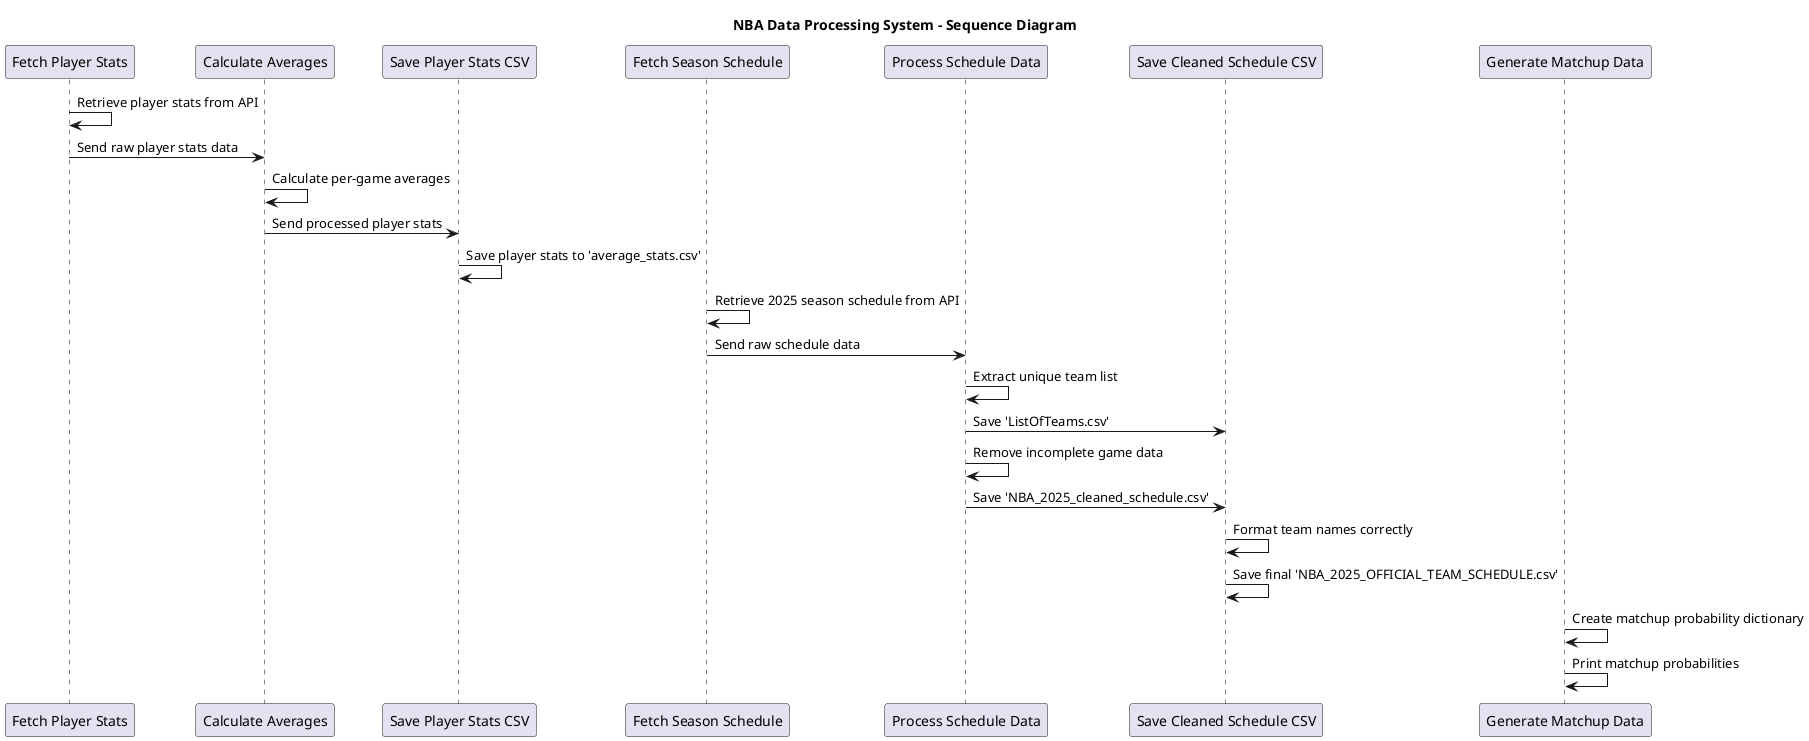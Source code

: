 @startuml

title NBA Data Processing System - Sequence Diagram

participant "Fetch Player Stats" as FetchStats
participant "Calculate Averages" as CalcAvg
participant "Save Player Stats CSV" as SaveStats
participant "Fetch Season Schedule" as FetchSchedule
participant "Process Schedule Data" as ProcessSchedule
participant "Save Cleaned Schedule CSV" as SaveSchedule
participant "Generate Matchup Data" as GenerateMatchup

FetchStats -> FetchStats: Retrieve player stats from API
FetchStats -> CalcAvg: Send raw player stats data

CalcAvg -> CalcAvg: Calculate per-game averages
CalcAvg -> SaveStats: Send processed player stats

SaveStats -> SaveStats: Save player stats to 'average_stats.csv'

FetchSchedule -> FetchSchedule: Retrieve 2025 season schedule from API
FetchSchedule -> ProcessSchedule: Send raw schedule data

ProcessSchedule -> ProcessSchedule: Extract unique team list
ProcessSchedule -> SaveSchedule: Save 'ListOfTeams.csv'

ProcessSchedule -> ProcessSchedule: Remove incomplete game data
ProcessSchedule -> SaveSchedule: Save 'NBA_2025_cleaned_schedule.csv'

SaveSchedule -> SaveSchedule: Format team names correctly
SaveSchedule -> SaveSchedule: Save final 'NBA_2025_OFFICIAL_TEAM_SCHEDULE.csv'

GenerateMatchup -> GenerateMatchup: Create matchup probability dictionary
GenerateMatchup -> GenerateMatchup: Print matchup probabilities

@enduml
